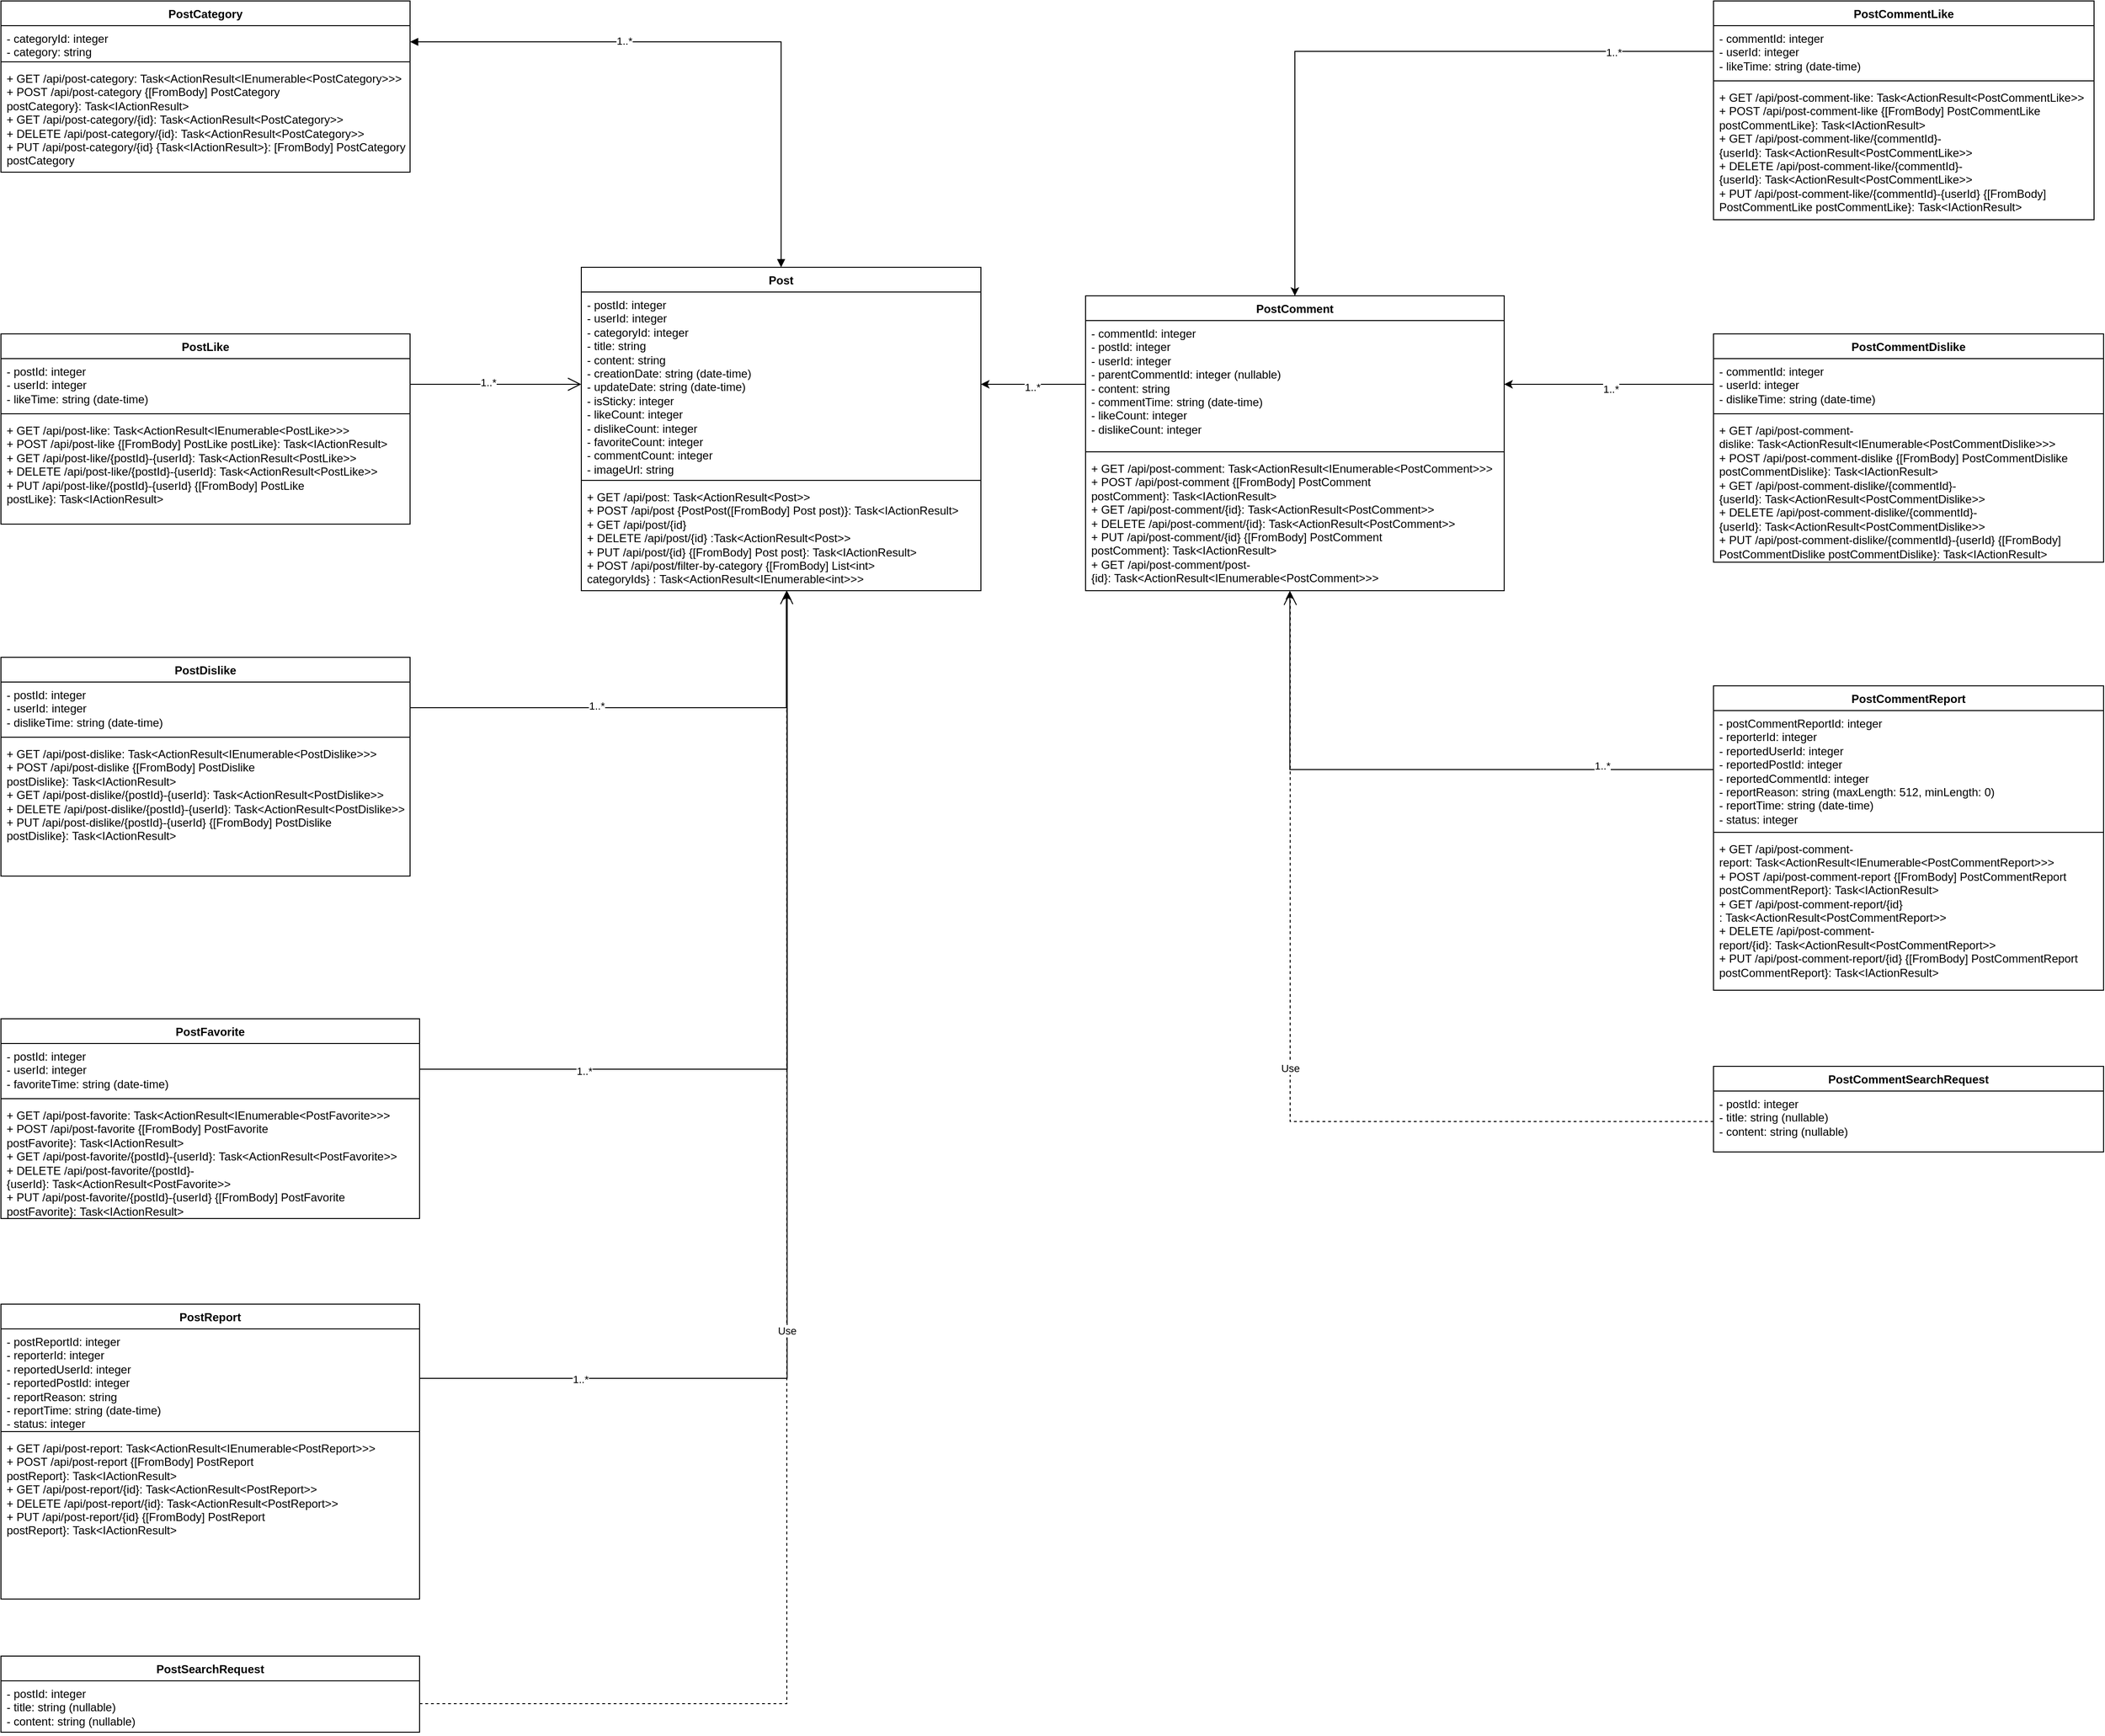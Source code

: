 <mxfile version="24.7.5">
  <diagram name="Page-1" id="c4acf3e9-155e-7222-9cf6-157b1a14988f">
    <mxGraphModel dx="3646" dy="1731" grid="1" gridSize="10" guides="1" tooltips="1" connect="1" arrows="1" fold="1" page="1" pageScale="1" pageWidth="850" pageHeight="1100" background="none" math="0" shadow="0">
      <root>
        <mxCell id="0" />
        <mxCell id="1" parent="0" />
        <mxCell id="ATbfi-8eLuQjoF8er2qv-1" value="Post" style="swimlane;fontStyle=1;align=center;verticalAlign=top;childLayout=stackLayout;horizontal=1;startSize=26;horizontalStack=0;resizeParent=1;resizeParentMax=0;resizeLast=0;collapsible=1;marginBottom=0;whiteSpace=wrap;html=1;" parent="1" vertex="1">
          <mxGeometry x="1170" y="370" width="420" height="340" as="geometry" />
        </mxCell>
        <mxCell id="ATbfi-8eLuQjoF8er2qv-2" value="- postId: integer&lt;div&gt;- userId: integer&lt;br&gt;&lt;/div&gt;&lt;div&gt;- categoryId: integer&lt;br&gt;&lt;/div&gt;&lt;div&gt;- title: string&lt;br&gt;&lt;/div&gt;&lt;div&gt;- content: string&lt;br&gt;&lt;/div&gt;&lt;div&gt;- creationDate: string (date-time)&lt;br&gt;&lt;/div&gt;&lt;div&gt;- updateDate: string (date-time)&lt;br&gt;&lt;/div&gt;&lt;div&gt;- isSticky: integer&lt;/div&gt;&lt;div&gt;- likeCount: integer&lt;/div&gt;&lt;div&gt;- dislikeCount: integer&lt;/div&gt;&lt;div&gt;- favoriteCount: integer&lt;/div&gt;&lt;div&gt;- commentCount: integer&amp;nbsp;&lt;/div&gt;&lt;div&gt;- imageUrl: string&lt;br&gt;&lt;/div&gt;" style="text;strokeColor=none;fillColor=none;align=left;verticalAlign=top;spacingLeft=4;spacingRight=4;overflow=hidden;rotatable=0;points=[[0,0.5],[1,0.5]];portConstraint=eastwest;whiteSpace=wrap;html=1;" parent="ATbfi-8eLuQjoF8er2qv-1" vertex="1">
          <mxGeometry y="26" width="420" height="194" as="geometry" />
        </mxCell>
        <mxCell id="ATbfi-8eLuQjoF8er2qv-3" value="" style="line;strokeWidth=1;fillColor=none;align=left;verticalAlign=middle;spacingTop=-1;spacingLeft=3;spacingRight=3;rotatable=0;labelPosition=right;points=[];portConstraint=eastwest;strokeColor=inherit;" parent="ATbfi-8eLuQjoF8er2qv-1" vertex="1">
          <mxGeometry y="220" width="420" height="8" as="geometry" />
        </mxCell>
        <mxCell id="ATbfi-8eLuQjoF8er2qv-4" value="+ &lt;span style=&quot;background-color: initial;&quot;&gt;GET&amp;nbsp;&lt;/span&gt;&lt;span style=&quot;background-color: initial;&quot;&gt;/api/post:&amp;nbsp;&lt;/span&gt;Task&amp;lt;ActionResult&amp;lt;Post&amp;gt;&amp;gt;&lt;div&gt;+ &lt;span style=&quot;background-color: initial;&quot;&gt;POST&amp;nbsp;&lt;/span&gt;&lt;span style=&quot;background-color: initial;&quot;&gt;/api/post {&lt;/span&gt;&lt;span style=&quot;background-color: initial;&quot;&gt;PostPost([FromBody] Post post)}&lt;/span&gt;&lt;span style=&quot;background-color: initial;&quot;&gt;:&amp;nbsp;&lt;/span&gt;&lt;span style=&quot;background-color: initial;&quot;&gt;Task&amp;lt;IActionResult&amp;gt;&lt;/span&gt;&lt;/div&gt;&lt;div&gt;+&amp;nbsp;&lt;span style=&quot;background-color: initial;&quot;&gt;GET&amp;nbsp;&lt;/span&gt;&lt;span style=&quot;background-color: initial;&quot;&gt;/api/post/{id}&lt;/span&gt;&lt;/div&gt;&lt;div&gt;+&amp;nbsp;&lt;span style=&quot;background-color: initial;&quot;&gt;DELETE&amp;nbsp;&lt;/span&gt;&lt;span style=&quot;background-color: initial;&quot;&gt;/api/post/{id}&lt;/span&gt;&amp;nbsp;:Task&amp;lt;ActionResult&amp;lt;Post&amp;gt;&amp;gt;&lt;/div&gt;&lt;div&gt;+&amp;nbsp;&lt;span style=&quot;background-color: initial;&quot;&gt;PUT&amp;nbsp;&lt;/span&gt;&lt;span style=&quot;background-color: initial;&quot;&gt;/api/post/{id} {&lt;/span&gt;&lt;span style=&quot;background-color: initial;&quot;&gt;[FromBody] Post post}&lt;/span&gt;&lt;span style=&quot;background-color: initial;&quot;&gt;:&amp;nbsp;&lt;/span&gt;&lt;span style=&quot;background-color: initial;&quot;&gt;Task&amp;lt;IActionResult&amp;gt;&lt;/span&gt;&lt;/div&gt;&lt;div&gt;+&amp;nbsp;&lt;span style=&quot;background-color: initial;&quot;&gt;POST&amp;nbsp;&lt;/span&gt;&lt;span style=&quot;background-color: initial;&quot;&gt;/api/post/filter-by-category {&lt;/span&gt;&lt;span style=&quot;background-color: initial;&quot;&gt;[FromBody] List&amp;lt;int&amp;gt; categoryIds}&lt;/span&gt;&lt;span style=&quot;background-color: initial;&quot;&gt;&amp;nbsp;:&amp;nbsp;&lt;/span&gt;&lt;span style=&quot;background-color: initial;&quot;&gt;Task&amp;lt;ActionResult&amp;lt;IEnumerable&amp;lt;int&amp;gt;&amp;gt;&amp;gt;&lt;/span&gt;&lt;/div&gt;" style="text;strokeColor=none;fillColor=none;align=left;verticalAlign=top;spacingLeft=4;spacingRight=4;overflow=hidden;rotatable=0;points=[[0,0.5],[1,0.5]];portConstraint=eastwest;whiteSpace=wrap;html=1;" parent="ATbfi-8eLuQjoF8er2qv-1" vertex="1">
          <mxGeometry y="228" width="420" height="112" as="geometry" />
        </mxCell>
        <mxCell id="kEWtBg1xrrPLDNEP-oDp-1" value="PostCategory" style="swimlane;fontStyle=1;align=center;verticalAlign=top;childLayout=stackLayout;horizontal=1;startSize=26;horizontalStack=0;resizeParent=1;resizeParentMax=0;resizeLast=0;collapsible=1;marginBottom=0;whiteSpace=wrap;html=1;" parent="1" vertex="1">
          <mxGeometry x="560" y="90" width="430" height="180" as="geometry" />
        </mxCell>
        <mxCell id="kEWtBg1xrrPLDNEP-oDp-2" value="- categoryId: integer&lt;div&gt;- category: string&lt;br&gt;&lt;/div&gt;" style="text;strokeColor=none;fillColor=none;align=left;verticalAlign=top;spacingLeft=4;spacingRight=4;overflow=hidden;rotatable=0;points=[[0,0.5],[1,0.5]];portConstraint=eastwest;whiteSpace=wrap;html=1;" parent="kEWtBg1xrrPLDNEP-oDp-1" vertex="1">
          <mxGeometry y="26" width="430" height="34" as="geometry" />
        </mxCell>
        <mxCell id="kEWtBg1xrrPLDNEP-oDp-3" value="" style="line;strokeWidth=1;fillColor=none;align=left;verticalAlign=middle;spacingTop=-1;spacingLeft=3;spacingRight=3;rotatable=0;labelPosition=right;points=[];portConstraint=eastwest;strokeColor=inherit;" parent="kEWtBg1xrrPLDNEP-oDp-1" vertex="1">
          <mxGeometry y="60" width="430" height="8" as="geometry" />
        </mxCell>
        <mxCell id="kEWtBg1xrrPLDNEP-oDp-4" value="+&amp;nbsp;&lt;span style=&quot;background-color: initial;&quot;&gt;GET&amp;nbsp;&lt;/span&gt;&lt;span style=&quot;background-color: initial;&quot;&gt;/api/post-category:&amp;nbsp;&lt;/span&gt;Task&amp;lt;ActionResult&amp;lt;IEnumerable&amp;lt;PostCategory&amp;gt;&amp;gt;&amp;gt;&lt;div&gt;+&amp;nbsp;&lt;span style=&quot;background-color: initial;&quot;&gt;POST&amp;nbsp;&lt;/span&gt;&lt;span style=&quot;background-color: initial;&quot;&gt;/api/post-category {&lt;/span&gt;&lt;span style=&quot;background-color: initial;&quot;&gt;[FromBody] PostCategory postCategory}&lt;/span&gt;&lt;span style=&quot;background-color: initial;&quot;&gt;:&amp;nbsp;&lt;/span&gt;&lt;span style=&quot;background-color: initial;&quot;&gt;Task&amp;lt;IActionResult&amp;gt;&lt;/span&gt;&lt;/div&gt;&lt;div&gt;+&amp;nbsp;&lt;span style=&quot;background-color: initial;&quot;&gt;GET&amp;nbsp;&lt;/span&gt;&lt;span style=&quot;background-color: initial;&quot;&gt;/api/post-category/{id}:&amp;nbsp;&lt;/span&gt;&lt;span style=&quot;background-color: initial;&quot;&gt;Task&amp;lt;ActionResult&amp;lt;PostCategory&amp;gt;&amp;gt;&lt;/span&gt;&lt;/div&gt;&lt;div&gt;+&amp;nbsp;&lt;span style=&quot;background-color: initial;&quot;&gt;DELETE&amp;nbsp;&lt;/span&gt;&lt;span style=&quot;background-color: initial;&quot;&gt;/api/post-category/{id}:&amp;nbsp;&lt;/span&gt;&lt;span style=&quot;background-color: initial;&quot;&gt;Task&amp;lt;ActionResult&amp;lt;PostCategory&amp;gt;&amp;gt;&lt;/span&gt;&lt;/div&gt;&lt;div&gt;+&amp;nbsp;&lt;span style=&quot;background-color: initial;&quot;&gt;PUT&amp;nbsp;&lt;/span&gt;&lt;span style=&quot;background-color: initial;&quot;&gt;/api/post-category/{id}&lt;/span&gt;&amp;nbsp;{Task&amp;lt;IActionResult&amp;gt;}:&amp;nbsp;[FromBody] PostCategory postCategory&lt;br&gt;&lt;/div&gt;" style="text;strokeColor=none;fillColor=none;align=left;verticalAlign=top;spacingLeft=4;spacingRight=4;overflow=hidden;rotatable=0;points=[[0,0.5],[1,0.5]];portConstraint=eastwest;whiteSpace=wrap;html=1;" parent="kEWtBg1xrrPLDNEP-oDp-1" vertex="1">
          <mxGeometry y="68" width="430" height="112" as="geometry" />
        </mxCell>
        <mxCell id="kEWtBg1xrrPLDNEP-oDp-5" value="PostComment" style="swimlane;fontStyle=1;align=center;verticalAlign=top;childLayout=stackLayout;horizontal=1;startSize=26;horizontalStack=0;resizeParent=1;resizeParentMax=0;resizeLast=0;collapsible=1;marginBottom=0;whiteSpace=wrap;html=1;" parent="1" vertex="1">
          <mxGeometry x="1700" y="400" width="440" height="310" as="geometry" />
        </mxCell>
        <mxCell id="kEWtBg1xrrPLDNEP-oDp-6" value="- commentId: integer&lt;div&gt;- postId: integer&lt;br&gt;&lt;/div&gt;&lt;div&gt;- userId: integer&lt;br&gt;&lt;/div&gt;&lt;div&gt;- parentCommentId: integer (nullable)&lt;br&gt;&lt;/div&gt;&lt;div&gt;- content: string&amp;nbsp;&lt;br&gt;&lt;/div&gt;&lt;div&gt;- commentTime: string (date-time)&lt;br&gt;&lt;/div&gt;&lt;div&gt;- likeCount: integer&lt;br&gt;&lt;/div&gt;&lt;div&gt;- dislikeCount: integer&amp;nbsp;&lt;br&gt;&lt;/div&gt;" style="text;strokeColor=none;fillColor=none;align=left;verticalAlign=top;spacingLeft=4;spacingRight=4;overflow=hidden;rotatable=0;points=[[0,0.5],[1,0.5]];portConstraint=eastwest;whiteSpace=wrap;html=1;" parent="kEWtBg1xrrPLDNEP-oDp-5" vertex="1">
          <mxGeometry y="26" width="440" height="134" as="geometry" />
        </mxCell>
        <mxCell id="kEWtBg1xrrPLDNEP-oDp-7" value="" style="line;strokeWidth=1;fillColor=none;align=left;verticalAlign=middle;spacingTop=-1;spacingLeft=3;spacingRight=3;rotatable=0;labelPosition=right;points=[];portConstraint=eastwest;strokeColor=inherit;" parent="kEWtBg1xrrPLDNEP-oDp-5" vertex="1">
          <mxGeometry y="160" width="440" height="8" as="geometry" />
        </mxCell>
        <mxCell id="kEWtBg1xrrPLDNEP-oDp-8" value="+&amp;nbsp;&lt;span style=&quot;background-color: initial;&quot;&gt;GET&amp;nbsp;&lt;/span&gt;&lt;span style=&quot;background-color: initial;&quot;&gt;/api/post-comment:&amp;nbsp;&lt;/span&gt;Task&amp;lt;ActionResult&amp;lt;IEnumerable&amp;lt;PostComment&amp;gt;&amp;gt;&amp;gt;&lt;div&gt;+&amp;nbsp;&lt;span style=&quot;background-color: initial;&quot;&gt;POST&amp;nbsp;&lt;/span&gt;&lt;span style=&quot;background-color: initial;&quot;&gt;/api/post-comment {&lt;/span&gt;&lt;span style=&quot;background-color: initial;&quot;&gt;[FromBody] PostComment postComment}&lt;/span&gt;&lt;span style=&quot;background-color: initial;&quot;&gt;:&amp;nbsp;&lt;/span&gt;&lt;span style=&quot;background-color: initial;&quot;&gt;Task&amp;lt;IActionResult&amp;gt;&lt;/span&gt;&lt;/div&gt;&lt;div&gt;+&amp;nbsp;&lt;span style=&quot;background-color: initial;&quot;&gt;GET&amp;nbsp;&lt;/span&gt;&lt;span style=&quot;background-color: initial;&quot;&gt;/api/post-comment/{id}:&amp;nbsp;&lt;/span&gt;&lt;span style=&quot;background-color: initial;&quot;&gt;Task&amp;lt;ActionResult&amp;lt;PostComment&amp;gt;&amp;gt;&lt;/span&gt;&lt;/div&gt;&lt;div&gt;+&amp;nbsp;&lt;span style=&quot;background-color: initial;&quot;&gt;DELETE&amp;nbsp;&lt;/span&gt;&lt;span style=&quot;background-color: initial;&quot;&gt;/api/post-comment/{id}:&amp;nbsp;&lt;/span&gt;&lt;span style=&quot;background-color: initial;&quot;&gt;Task&amp;lt;ActionResult&amp;lt;PostComment&amp;gt;&amp;gt;&lt;/span&gt;&lt;/div&gt;&lt;div&gt;+&amp;nbsp;&lt;span style=&quot;background-color: initial;&quot;&gt;PUT&amp;nbsp;&lt;/span&gt;&lt;span style=&quot;background-color: initial;&quot;&gt;/api/post-comment/{id} {&lt;/span&gt;&lt;span style=&quot;background-color: initial;&quot;&gt;[FromBody] PostComment postComment}&lt;/span&gt;&lt;span style=&quot;background-color: initial;&quot;&gt;:&amp;nbsp;&lt;/span&gt;&lt;span style=&quot;background-color: initial;&quot;&gt;Task&amp;lt;IActionResult&amp;gt;&lt;/span&gt;&lt;/div&gt;&lt;div&gt;+&amp;nbsp;&lt;span style=&quot;background-color: initial;&quot;&gt;GET&amp;nbsp;&lt;/span&gt;&lt;span style=&quot;background-color: initial;&quot;&gt;/api/post-comment/post-{id}:&amp;nbsp;&lt;/span&gt;&lt;span style=&quot;background-color: initial;&quot;&gt;Task&amp;lt;ActionResult&amp;lt;IEnumerable&amp;lt;PostComment&amp;gt;&amp;gt;&amp;gt;&lt;/span&gt;&lt;/div&gt;" style="text;strokeColor=none;fillColor=none;align=left;verticalAlign=top;spacingLeft=4;spacingRight=4;overflow=hidden;rotatable=0;points=[[0,0.5],[1,0.5]];portConstraint=eastwest;whiteSpace=wrap;html=1;" parent="kEWtBg1xrrPLDNEP-oDp-5" vertex="1">
          <mxGeometry y="168" width="440" height="142" as="geometry" />
        </mxCell>
        <mxCell id="kEWtBg1xrrPLDNEP-oDp-9" value="PostCommentDislike" style="swimlane;fontStyle=1;align=center;verticalAlign=top;childLayout=stackLayout;horizontal=1;startSize=26;horizontalStack=0;resizeParent=1;resizeParentMax=0;resizeLast=0;collapsible=1;marginBottom=0;whiteSpace=wrap;html=1;" parent="1" vertex="1">
          <mxGeometry x="2360" y="440" width="410" height="240" as="geometry" />
        </mxCell>
        <mxCell id="kEWtBg1xrrPLDNEP-oDp-10" value="- commentId: integer&lt;div&gt;- userId: integer&lt;br&gt;&lt;/div&gt;&lt;div&gt;- dislikeTime: string (date-time)&lt;br&gt;&lt;/div&gt;&lt;div&gt;&lt;br&gt;&lt;/div&gt;" style="text;strokeColor=none;fillColor=none;align=left;verticalAlign=top;spacingLeft=4;spacingRight=4;overflow=hidden;rotatable=0;points=[[0,0.5],[1,0.5]];portConstraint=eastwest;whiteSpace=wrap;html=1;" parent="kEWtBg1xrrPLDNEP-oDp-9" vertex="1">
          <mxGeometry y="26" width="410" height="54" as="geometry" />
        </mxCell>
        <mxCell id="kEWtBg1xrrPLDNEP-oDp-11" value="" style="line;strokeWidth=1;fillColor=none;align=left;verticalAlign=middle;spacingTop=-1;spacingLeft=3;spacingRight=3;rotatable=0;labelPosition=right;points=[];portConstraint=eastwest;strokeColor=inherit;" parent="kEWtBg1xrrPLDNEP-oDp-9" vertex="1">
          <mxGeometry y="80" width="410" height="8" as="geometry" />
        </mxCell>
        <mxCell id="kEWtBg1xrrPLDNEP-oDp-12" value="+&amp;nbsp;&lt;span style=&quot;background-color: initial;&quot;&gt;GET&amp;nbsp;&lt;/span&gt;&lt;span style=&quot;background-color: initial;&quot;&gt;/api/post-comment-dislike:&amp;nbsp;&lt;/span&gt;Task&amp;lt;ActionResult&amp;lt;IEnumerable&amp;lt;PostCommentDislike&amp;gt;&amp;gt;&amp;gt;&lt;div&gt;+&amp;nbsp;&lt;span style=&quot;background-color: initial;&quot;&gt;POST&amp;nbsp;&lt;/span&gt;&lt;span style=&quot;background-color: initial;&quot;&gt;/api/post-comment-dislike {&lt;/span&gt;&lt;span style=&quot;background-color: initial;&quot;&gt;[FromBody] PostCommentDislike postCommentDislike}&lt;/span&gt;&lt;span style=&quot;background-color: initial;&quot;&gt;:&amp;nbsp;&lt;/span&gt;&lt;span style=&quot;background-color: initial;&quot;&gt;Task&amp;lt;IActionResult&amp;gt;&lt;/span&gt;&lt;/div&gt;&lt;div&gt;+&amp;nbsp;&lt;span style=&quot;background-color: initial;&quot;&gt;GET&amp;nbsp;&lt;/span&gt;&lt;span style=&quot;background-color: initial;&quot;&gt;/api/post-comment-dislike/{commentId}-{userId}:&amp;nbsp;&lt;/span&gt;&lt;span style=&quot;background-color: initial;&quot;&gt;Task&amp;lt;ActionResult&amp;lt;PostCommentDislike&amp;gt;&amp;gt;&lt;/span&gt;&lt;/div&gt;&lt;div&gt;+&amp;nbsp;&lt;span style=&quot;background-color: initial;&quot;&gt;DELETE&amp;nbsp;&lt;/span&gt;&lt;span style=&quot;background-color: initial;&quot;&gt;/api/post-comment-dislike/{commentId}-{userId}:&amp;nbsp;&lt;/span&gt;&lt;span style=&quot;background-color: initial;&quot;&gt;Task&amp;lt;ActionResult&amp;lt;PostCommentDislike&amp;gt;&amp;gt;&lt;/span&gt;&lt;/div&gt;&lt;div&gt;+&amp;nbsp;&lt;span style=&quot;background-color: initial;&quot;&gt;PUT&amp;nbsp;&lt;/span&gt;&lt;span style=&quot;background-color: initial;&quot;&gt;/api/post-comment-dislike/{commentId}-{userId} {&lt;/span&gt;&lt;span style=&quot;background-color: initial;&quot;&gt;[FromBody] PostCommentDislike postCommentDislike}&lt;/span&gt;&lt;span style=&quot;background-color: initial;&quot;&gt;:&amp;nbsp;&lt;/span&gt;&lt;span style=&quot;background-color: initial;&quot;&gt;Task&amp;lt;IActionResult&amp;gt;&lt;/span&gt;&lt;/div&gt;" style="text;strokeColor=none;fillColor=none;align=left;verticalAlign=top;spacingLeft=4;spacingRight=4;overflow=hidden;rotatable=0;points=[[0,0.5],[1,0.5]];portConstraint=eastwest;whiteSpace=wrap;html=1;" parent="kEWtBg1xrrPLDNEP-oDp-9" vertex="1">
          <mxGeometry y="88" width="410" height="152" as="geometry" />
        </mxCell>
        <mxCell id="kEWtBg1xrrPLDNEP-oDp-13" value="PostCommentLike " style="swimlane;fontStyle=1;align=center;verticalAlign=top;childLayout=stackLayout;horizontal=1;startSize=26;horizontalStack=0;resizeParent=1;resizeParentMax=0;resizeLast=0;collapsible=1;marginBottom=0;whiteSpace=wrap;html=1;" parent="1" vertex="1">
          <mxGeometry x="2360" y="90" width="400" height="230" as="geometry" />
        </mxCell>
        <mxCell id="kEWtBg1xrrPLDNEP-oDp-14" value="- commentId: integer&lt;div&gt;- userId: integer&lt;br&gt;&lt;/div&gt;&lt;div&gt;- likeTime: string (date-time)&lt;br&gt;&lt;/div&gt;" style="text;strokeColor=none;fillColor=none;align=left;verticalAlign=top;spacingLeft=4;spacingRight=4;overflow=hidden;rotatable=0;points=[[0,0.5],[1,0.5]];portConstraint=eastwest;whiteSpace=wrap;html=1;" parent="kEWtBg1xrrPLDNEP-oDp-13" vertex="1">
          <mxGeometry y="26" width="400" height="54" as="geometry" />
        </mxCell>
        <mxCell id="kEWtBg1xrrPLDNEP-oDp-15" value="" style="line;strokeWidth=1;fillColor=none;align=left;verticalAlign=middle;spacingTop=-1;spacingLeft=3;spacingRight=3;rotatable=0;labelPosition=right;points=[];portConstraint=eastwest;strokeColor=inherit;" parent="kEWtBg1xrrPLDNEP-oDp-13" vertex="1">
          <mxGeometry y="80" width="400" height="8" as="geometry" />
        </mxCell>
        <mxCell id="kEWtBg1xrrPLDNEP-oDp-16" value="+ GET /api/post-comment-like:&amp;nbsp;Task&amp;lt;ActionResult&amp;lt;PostCommentLike&amp;gt;&amp;gt;&lt;div&gt;+ POST /api/post-comment-like {[FromBody] PostCommentLike postCommentLike}:&amp;nbsp;Task&amp;lt;IActionResult&amp;gt;&lt;br&gt;&lt;/div&gt;&lt;div&gt;+ GET /api/post-comment-like/{commentId}-{userId}:&amp;nbsp;Task&amp;lt;ActionResult&amp;lt;PostCommentLike&amp;gt;&amp;gt;&lt;br&gt;&lt;/div&gt;&lt;div&gt;+ DELETE /api/post-comment-like/{commentId}-{userId}:&amp;nbsp;Task&amp;lt;ActionResult&amp;lt;PostCommentLike&amp;gt;&amp;gt;&lt;br&gt;&lt;/div&gt;&lt;div&gt;+ PUT /api/post-comment-like/{commentId}-{userId} {[FromBody] PostCommentLike postCommentLike}:&amp;nbsp;Task&amp;lt;IActionResult&amp;gt;&lt;br&gt;&lt;/div&gt;" style="text;strokeColor=none;fillColor=none;align=left;verticalAlign=top;spacingLeft=4;spacingRight=4;overflow=hidden;rotatable=0;points=[[0,0.5],[1,0.5]];portConstraint=eastwest;whiteSpace=wrap;html=1;" parent="kEWtBg1xrrPLDNEP-oDp-13" vertex="1">
          <mxGeometry y="88" width="400" height="142" as="geometry" />
        </mxCell>
        <mxCell id="kEWtBg1xrrPLDNEP-oDp-17" value="PostCommentReport   " style="swimlane;fontStyle=1;align=center;verticalAlign=top;childLayout=stackLayout;horizontal=1;startSize=26;horizontalStack=0;resizeParent=1;resizeParentMax=0;resizeLast=0;collapsible=1;marginBottom=0;whiteSpace=wrap;html=1;" parent="1" vertex="1">
          <mxGeometry x="2360" y="810" width="410" height="320" as="geometry" />
        </mxCell>
        <mxCell id="kEWtBg1xrrPLDNEP-oDp-18" value="- postCommentReportId: integer&lt;div&gt;- reporterId: integer&amp;nbsp;&amp;nbsp;&lt;br&gt;&lt;/div&gt;&lt;div&gt;- reportedUserId: integer&lt;br&gt;&lt;/div&gt;&lt;div&gt;- reportedPostId: integer&lt;br&gt;&lt;/div&gt;&lt;div&gt;- reportedCommentId: integer&lt;br&gt;&lt;/div&gt;&lt;div&gt;- reportReason: string (maxLength: 512, minLength: 0)&lt;br&gt;&lt;/div&gt;&lt;div&gt;- reportTime: string (date-time)&lt;br&gt;&lt;/div&gt;&lt;div&gt;- status: integer&lt;br&gt;&lt;/div&gt;" style="text;strokeColor=none;fillColor=none;align=left;verticalAlign=top;spacingLeft=4;spacingRight=4;overflow=hidden;rotatable=0;points=[[0,0.5],[1,0.5]];portConstraint=eastwest;whiteSpace=wrap;html=1;" parent="kEWtBg1xrrPLDNEP-oDp-17" vertex="1">
          <mxGeometry y="26" width="410" height="124" as="geometry" />
        </mxCell>
        <mxCell id="kEWtBg1xrrPLDNEP-oDp-19" value="" style="line;strokeWidth=1;fillColor=none;align=left;verticalAlign=middle;spacingTop=-1;spacingLeft=3;spacingRight=3;rotatable=0;labelPosition=right;points=[];portConstraint=eastwest;strokeColor=inherit;" parent="kEWtBg1xrrPLDNEP-oDp-17" vertex="1">
          <mxGeometry y="150" width="410" height="8" as="geometry" />
        </mxCell>
        <mxCell id="kEWtBg1xrrPLDNEP-oDp-20" value="+ GET /api/post-comment-report:&amp;nbsp;Task&amp;lt;ActionResult&amp;lt;IEnumerable&amp;lt;PostCommentReport&amp;gt;&amp;gt;&amp;gt;&lt;div&gt;+ POST /api/post-comment-report {[FromBody] PostCommentReport postCommentReport}:&amp;nbsp;Task&amp;lt;IActionResult&amp;gt;&lt;/div&gt;&lt;div&gt;+ GET /api/post-comment-report/{id} :&amp;nbsp;Task&amp;lt;ActionResult&amp;lt;PostCommentReport&amp;gt;&amp;gt;&lt;/div&gt;&lt;div&gt;+ DELETE /api/post-comment-report/{id}:&amp;nbsp;Task&amp;lt;ActionResult&amp;lt;PostCommentReport&amp;gt;&amp;gt;&lt;/div&gt;&lt;div&gt;+ PUT /api/post-comment-report/{id} {[FromBody] PostCommentReport postCommentReport}:&amp;nbsp;Task&amp;lt;IActionResult&amp;gt;&lt;br&gt;&lt;/div&gt;" style="text;strokeColor=none;fillColor=none;align=left;verticalAlign=top;spacingLeft=4;spacingRight=4;overflow=hidden;rotatable=0;points=[[0,0.5],[1,0.5]];portConstraint=eastwest;whiteSpace=wrap;html=1;" parent="kEWtBg1xrrPLDNEP-oDp-17" vertex="1">
          <mxGeometry y="158" width="410" height="162" as="geometry" />
        </mxCell>
        <mxCell id="kEWtBg1xrrPLDNEP-oDp-21" value="PostCommentSearchRequest" style="swimlane;fontStyle=1;align=center;verticalAlign=top;childLayout=stackLayout;horizontal=1;startSize=26;horizontalStack=0;resizeParent=1;resizeParentMax=0;resizeLast=0;collapsible=1;marginBottom=0;whiteSpace=wrap;html=1;" parent="1" vertex="1">
          <mxGeometry x="2360" y="1210" width="410" height="90" as="geometry" />
        </mxCell>
        <mxCell id="kEWtBg1xrrPLDNEP-oDp-22" value="- postId: integer  &lt;div&gt;- title: string (nullable)&lt;br&gt;&lt;/div&gt;&lt;div&gt;- content: string (nullable)&amp;nbsp; &amp;nbsp;&lt;br&gt;&lt;/div&gt;" style="text;strokeColor=none;fillColor=none;align=left;verticalAlign=top;spacingLeft=4;spacingRight=4;overflow=hidden;rotatable=0;points=[[0,0.5],[1,0.5]];portConstraint=eastwest;whiteSpace=wrap;html=1;" parent="kEWtBg1xrrPLDNEP-oDp-21" vertex="1">
          <mxGeometry y="26" width="410" height="64" as="geometry" />
        </mxCell>
        <mxCell id="kEWtBg1xrrPLDNEP-oDp-25" value="PostDislike" style="swimlane;fontStyle=1;align=center;verticalAlign=top;childLayout=stackLayout;horizontal=1;startSize=26;horizontalStack=0;resizeParent=1;resizeParentMax=0;resizeLast=0;collapsible=1;marginBottom=0;whiteSpace=wrap;html=1;" parent="1" vertex="1">
          <mxGeometry x="560" y="780" width="430" height="230" as="geometry" />
        </mxCell>
        <mxCell id="kEWtBg1xrrPLDNEP-oDp-26" value="- postId: integer&lt;div&gt;- userId: integer&amp;nbsp;&lt;br&gt;&lt;/div&gt;&lt;div&gt;- dislikeTime: string (date-time)&lt;br&gt;&lt;/div&gt;" style="text;strokeColor=none;fillColor=none;align=left;verticalAlign=top;spacingLeft=4;spacingRight=4;overflow=hidden;rotatable=0;points=[[0,0.5],[1,0.5]];portConstraint=eastwest;whiteSpace=wrap;html=1;" parent="kEWtBg1xrrPLDNEP-oDp-25" vertex="1">
          <mxGeometry y="26" width="430" height="54" as="geometry" />
        </mxCell>
        <mxCell id="kEWtBg1xrrPLDNEP-oDp-27" value="" style="line;strokeWidth=1;fillColor=none;align=left;verticalAlign=middle;spacingTop=-1;spacingLeft=3;spacingRight=3;rotatable=0;labelPosition=right;points=[];portConstraint=eastwest;strokeColor=inherit;" parent="kEWtBg1xrrPLDNEP-oDp-25" vertex="1">
          <mxGeometry y="80" width="430" height="8" as="geometry" />
        </mxCell>
        <mxCell id="kEWtBg1xrrPLDNEP-oDp-28" value="+ GET /api/post-dislike:&amp;nbsp;Task&amp;lt;ActionResult&amp;lt;IEnumerable&amp;lt;PostDislike&amp;gt;&amp;gt;&amp;gt;&lt;div&gt;+ POST /api/post-dislike {[FromBody] PostDislike postDislike}:&amp;nbsp;Task&amp;lt;IActionResult&amp;gt;&lt;br&gt;&lt;/div&gt;&lt;div&gt;+ GET /api/post-dislike/{postId}-{userId}:&amp;nbsp;Task&amp;lt;ActionResult&amp;lt;PostDislike&amp;gt;&amp;gt;&lt;br&gt;&lt;/div&gt;&lt;div&gt;+ DELETE /api/post-dislike/{postId}-{userId}:&amp;nbsp;Task&amp;lt;ActionResult&amp;lt;PostDislike&amp;gt;&amp;gt;&lt;/div&gt;&lt;div&gt;+ PUT /api/post-dislike/{postId}-{userId} {[FromBody] PostDislike postDislike}:&amp;nbsp;Task&amp;lt;IActionResult&amp;gt;&lt;br&gt;&lt;/div&gt;" style="text;strokeColor=none;fillColor=none;align=left;verticalAlign=top;spacingLeft=4;spacingRight=4;overflow=hidden;rotatable=0;points=[[0,0.5],[1,0.5]];portConstraint=eastwest;whiteSpace=wrap;html=1;" parent="kEWtBg1xrrPLDNEP-oDp-25" vertex="1">
          <mxGeometry y="88" width="430" height="142" as="geometry" />
        </mxCell>
        <mxCell id="kEWtBg1xrrPLDNEP-oDp-29" value="PostFavorite" style="swimlane;fontStyle=1;align=center;verticalAlign=top;childLayout=stackLayout;horizontal=1;startSize=26;horizontalStack=0;resizeParent=1;resizeParentMax=0;resizeLast=0;collapsible=1;marginBottom=0;whiteSpace=wrap;html=1;" parent="1" vertex="1">
          <mxGeometry x="560" y="1160" width="440" height="210" as="geometry" />
        </mxCell>
        <mxCell id="kEWtBg1xrrPLDNEP-oDp-30" value="- postId: integer &lt;div&gt;- userId: integer&lt;/div&gt;&lt;div&gt;- favoriteTime: string (date-time)&amp;nbsp; &amp;nbsp;&amp;nbsp;&lt;br&gt;&lt;/div&gt;" style="text;strokeColor=none;fillColor=none;align=left;verticalAlign=top;spacingLeft=4;spacingRight=4;overflow=hidden;rotatable=0;points=[[0,0.5],[1,0.5]];portConstraint=eastwest;whiteSpace=wrap;html=1;" parent="kEWtBg1xrrPLDNEP-oDp-29" vertex="1">
          <mxGeometry y="26" width="440" height="54" as="geometry" />
        </mxCell>
        <mxCell id="kEWtBg1xrrPLDNEP-oDp-31" value="" style="line;strokeWidth=1;fillColor=none;align=left;verticalAlign=middle;spacingTop=-1;spacingLeft=3;spacingRight=3;rotatable=0;labelPosition=right;points=[];portConstraint=eastwest;strokeColor=inherit;" parent="kEWtBg1xrrPLDNEP-oDp-29" vertex="1">
          <mxGeometry y="80" width="440" height="8" as="geometry" />
        </mxCell>
        <mxCell id="kEWtBg1xrrPLDNEP-oDp-32" value="+ GET /api/post-favorite:&amp;nbsp;Task&amp;lt;ActionResult&amp;lt;IEnumerable&amp;lt;PostFavorite&amp;gt;&amp;gt;&amp;gt;&lt;div&gt;+ POST /api/post-favorite {[FromBody] PostFavorite postFavorite}:&amp;nbsp;Task&amp;lt;IActionResult&amp;gt;&lt;/div&gt;&lt;div&gt;+ GET /api/post-favorite/{postId}-{userId}:&amp;nbsp;Task&amp;lt;ActionResult&amp;lt;PostFavorite&amp;gt;&amp;gt;&lt;/div&gt;&lt;div&gt;+ DELETE /api/post-favorite/{postId}-{userId}:&amp;nbsp;Task&amp;lt;ActionResult&amp;lt;PostFavorite&amp;gt;&amp;gt;&lt;/div&gt;&lt;div&gt;+ PUT /api/post-favorite/{postId}-{userId} {[FromBody] PostFavorite postFavorite}:&amp;nbsp;Task&amp;lt;IActionResult&amp;gt;&lt;br&gt;&lt;/div&gt;" style="text;strokeColor=none;fillColor=none;align=left;verticalAlign=top;spacingLeft=4;spacingRight=4;overflow=hidden;rotatable=0;points=[[0,0.5],[1,0.5]];portConstraint=eastwest;whiteSpace=wrap;html=1;" parent="kEWtBg1xrrPLDNEP-oDp-29" vertex="1">
          <mxGeometry y="88" width="440" height="122" as="geometry" />
        </mxCell>
        <mxCell id="kEWtBg1xrrPLDNEP-oDp-33" value="PostLike" style="swimlane;fontStyle=1;align=center;verticalAlign=top;childLayout=stackLayout;horizontal=1;startSize=26;horizontalStack=0;resizeParent=1;resizeParentMax=0;resizeLast=0;collapsible=1;marginBottom=0;whiteSpace=wrap;html=1;" parent="1" vertex="1">
          <mxGeometry x="560" y="440" width="430" height="200" as="geometry" />
        </mxCell>
        <mxCell id="kEWtBg1xrrPLDNEP-oDp-34" value="- postId: integer&lt;div&gt;- userId: integer&lt;br&gt;&lt;/div&gt;&lt;div&gt;- likeTime: string (date-time)&lt;br&gt;&lt;/div&gt;" style="text;strokeColor=none;fillColor=none;align=left;verticalAlign=top;spacingLeft=4;spacingRight=4;overflow=hidden;rotatable=0;points=[[0,0.5],[1,0.5]];portConstraint=eastwest;whiteSpace=wrap;html=1;" parent="kEWtBg1xrrPLDNEP-oDp-33" vertex="1">
          <mxGeometry y="26" width="430" height="54" as="geometry" />
        </mxCell>
        <mxCell id="kEWtBg1xrrPLDNEP-oDp-35" value="" style="line;strokeWidth=1;fillColor=none;align=left;verticalAlign=middle;spacingTop=-1;spacingLeft=3;spacingRight=3;rotatable=0;labelPosition=right;points=[];portConstraint=eastwest;strokeColor=inherit;" parent="kEWtBg1xrrPLDNEP-oDp-33" vertex="1">
          <mxGeometry y="80" width="430" height="8" as="geometry" />
        </mxCell>
        <mxCell id="kEWtBg1xrrPLDNEP-oDp-36" value="+ GET /api/post-like:&amp;nbsp;Task&amp;lt;ActionResult&amp;lt;IEnumerable&amp;lt;PostLike&amp;gt;&amp;gt;&amp;gt;&lt;div&gt;+ POST /api/post-like {[FromBody] PostLike postLike}:&amp;nbsp;Task&amp;lt;IActionResult&amp;gt;&lt;br&gt;&lt;/div&gt;&lt;div&gt;+ GET /api/post-like/{postId}-{userId}:&amp;nbsp;Task&amp;lt;ActionResult&amp;lt;PostLike&amp;gt;&amp;gt;&lt;br&gt;&lt;/div&gt;&lt;div&gt;+ DELETE /api/post-like/{postId}-{userId}:&amp;nbsp;Task&amp;lt;ActionResult&amp;lt;PostLike&amp;gt;&amp;gt;&lt;br&gt;&lt;/div&gt;&lt;div&gt;+ PUT /api/post-like/{postId}-{userId} {[FromBody] PostLike postLike}:&amp;nbsp;Task&amp;lt;IActionResult&amp;gt;&lt;br&gt;&lt;/div&gt;" style="text;strokeColor=none;fillColor=none;align=left;verticalAlign=top;spacingLeft=4;spacingRight=4;overflow=hidden;rotatable=0;points=[[0,0.5],[1,0.5]];portConstraint=eastwest;whiteSpace=wrap;html=1;" parent="kEWtBg1xrrPLDNEP-oDp-33" vertex="1">
          <mxGeometry y="88" width="430" height="112" as="geometry" />
        </mxCell>
        <mxCell id="kEWtBg1xrrPLDNEP-oDp-38" value="PostReport" style="swimlane;fontStyle=1;align=center;verticalAlign=top;childLayout=stackLayout;horizontal=1;startSize=26;horizontalStack=0;resizeParent=1;resizeParentMax=0;resizeLast=0;collapsible=1;marginBottom=0;whiteSpace=wrap;html=1;" parent="1" vertex="1">
          <mxGeometry x="560" y="1460" width="440" height="310" as="geometry" />
        </mxCell>
        <mxCell id="kEWtBg1xrrPLDNEP-oDp-39" value="- postReportId: integer&lt;div&gt;- reporterId: integer&lt;br&gt;&lt;/div&gt;&lt;div&gt;- reportedUserId: integer&lt;br&gt;&lt;/div&gt;&lt;div&gt;- reportedPostId: integer&lt;br&gt;&lt;/div&gt;&lt;div&gt;- reportReason: string&lt;br&gt;&lt;/div&gt;&lt;div&gt;- reportTime: string (date-time)&lt;br&gt;&lt;/div&gt;&lt;div&gt;- status: integer&lt;br&gt;&lt;/div&gt;" style="text;strokeColor=none;fillColor=none;align=left;verticalAlign=top;spacingLeft=4;spacingRight=4;overflow=hidden;rotatable=0;points=[[0,0.5],[1,0.5]];portConstraint=eastwest;whiteSpace=wrap;html=1;" parent="kEWtBg1xrrPLDNEP-oDp-38" vertex="1">
          <mxGeometry y="26" width="440" height="104" as="geometry" />
        </mxCell>
        <mxCell id="kEWtBg1xrrPLDNEP-oDp-40" value="" style="line;strokeWidth=1;fillColor=none;align=left;verticalAlign=middle;spacingTop=-1;spacingLeft=3;spacingRight=3;rotatable=0;labelPosition=right;points=[];portConstraint=eastwest;strokeColor=inherit;" parent="kEWtBg1xrrPLDNEP-oDp-38" vertex="1">
          <mxGeometry y="130" width="440" height="8" as="geometry" />
        </mxCell>
        <mxCell id="kEWtBg1xrrPLDNEP-oDp-41" value="+ GET /api/post-report:&amp;nbsp;Task&amp;lt;ActionResult&amp;lt;IEnumerable&amp;lt;PostReport&amp;gt;&amp;gt;&amp;gt;&lt;div&gt;+ POST /api/post-report {[FromBody] PostReport postReport}:&amp;nbsp;Task&amp;lt;IActionResult&amp;gt;&lt;br&gt;&lt;/div&gt;&lt;div&gt;+ GET /api/post-report/{id}:&amp;nbsp;Task&amp;lt;ActionResult&amp;lt;PostReport&amp;gt;&amp;gt;&lt;br&gt;&lt;/div&gt;&lt;div&gt;+ DELETE /api/post-report/{id}:&amp;nbsp;Task&amp;lt;ActionResult&amp;lt;PostReport&amp;gt;&amp;gt;&lt;br&gt;&lt;/div&gt;&lt;div&gt;+ PUT /api/post-report/{id} {[FromBody] PostReport postReport}:&amp;nbsp;Task&amp;lt;IActionResult&amp;gt;&lt;br&gt;&lt;/div&gt;" style="text;strokeColor=none;fillColor=none;align=left;verticalAlign=top;spacingLeft=4;spacingRight=4;overflow=hidden;rotatable=0;points=[[0,0.5],[1,0.5]];portConstraint=eastwest;whiteSpace=wrap;html=1;" parent="kEWtBg1xrrPLDNEP-oDp-38" vertex="1">
          <mxGeometry y="138" width="440" height="172" as="geometry" />
        </mxCell>
        <mxCell id="kEWtBg1xrrPLDNEP-oDp-42" value=" PostSearchRequest" style="swimlane;fontStyle=1;align=center;verticalAlign=top;childLayout=stackLayout;horizontal=1;startSize=26;horizontalStack=0;resizeParent=1;resizeParentMax=0;resizeLast=0;collapsible=1;marginBottom=0;whiteSpace=wrap;html=1;" parent="1" vertex="1">
          <mxGeometry x="560" y="1830" width="440" height="80" as="geometry" />
        </mxCell>
        <mxCell id="kEWtBg1xrrPLDNEP-oDp-43" value="- postId: integer&lt;div&gt;- title: string (nullable)&lt;br&gt;&lt;/div&gt;&lt;div&gt;- content: string (nullable)&lt;br&gt;&lt;/div&gt;" style="text;strokeColor=none;fillColor=none;align=left;verticalAlign=top;spacingLeft=4;spacingRight=4;overflow=hidden;rotatable=0;points=[[0,0.5],[1,0.5]];portConstraint=eastwest;whiteSpace=wrap;html=1;" parent="kEWtBg1xrrPLDNEP-oDp-42" vertex="1">
          <mxGeometry y="26" width="440" height="54" as="geometry" />
        </mxCell>
        <mxCell id="kEWtBg1xrrPLDNEP-oDp-51" value="" style="endArrow=block;startArrow=block;endFill=1;startFill=1;html=1;rounded=0;exitX=1;exitY=0.5;exitDx=0;exitDy=0;entryX=0.5;entryY=0;entryDx=0;entryDy=0;" parent="1" source="kEWtBg1xrrPLDNEP-oDp-2" target="ATbfi-8eLuQjoF8er2qv-1" edge="1">
          <mxGeometry width="160" relative="1" as="geometry">
            <mxPoint x="1130" y="150" as="sourcePoint" />
            <mxPoint x="1290" y="150" as="targetPoint" />
            <Array as="points">
              <mxPoint x="1380" y="133" />
            </Array>
          </mxGeometry>
        </mxCell>
        <mxCell id="kEWtBg1xrrPLDNEP-oDp-52" value="1..*" style="edgeLabel;html=1;align=center;verticalAlign=middle;resizable=0;points=[];" parent="kEWtBg1xrrPLDNEP-oDp-51" vertex="1" connectable="0">
          <mxGeometry x="-0.285" y="1" relative="1" as="geometry">
            <mxPoint x="1" as="offset" />
          </mxGeometry>
        </mxCell>
        <mxCell id="kEWtBg1xrrPLDNEP-oDp-53" value="" style="endArrow=open;endFill=1;endSize=12;html=1;rounded=0;exitX=1;exitY=0.5;exitDx=0;exitDy=0;entryX=0;entryY=0.5;entryDx=0;entryDy=0;" parent="1" source="kEWtBg1xrrPLDNEP-oDp-34" target="ATbfi-8eLuQjoF8er2qv-2" edge="1">
          <mxGeometry width="160" relative="1" as="geometry">
            <mxPoint x="930" y="730" as="sourcePoint" />
            <mxPoint x="1090" y="730" as="targetPoint" />
          </mxGeometry>
        </mxCell>
        <mxCell id="kEWtBg1xrrPLDNEP-oDp-54" value="1..*" style="edgeLabel;html=1;align=center;verticalAlign=middle;resizable=0;points=[];" parent="kEWtBg1xrrPLDNEP-oDp-53" vertex="1" connectable="0">
          <mxGeometry x="-0.104" y="2" relative="1" as="geometry">
            <mxPoint x="1" as="offset" />
          </mxGeometry>
        </mxCell>
        <mxCell id="kEWtBg1xrrPLDNEP-oDp-55" style="edgeStyle=orthogonalEdgeStyle;rounded=0;orthogonalLoop=1;jettySize=auto;html=1;exitX=1;exitY=0.5;exitDx=0;exitDy=0;entryX=0.513;entryY=1.005;entryDx=0;entryDy=0;entryPerimeter=0;" parent="1" source="kEWtBg1xrrPLDNEP-oDp-26" target="ATbfi-8eLuQjoF8er2qv-4" edge="1">
          <mxGeometry relative="1" as="geometry" />
        </mxCell>
        <mxCell id="kEWtBg1xrrPLDNEP-oDp-56" value="1..*" style="edgeLabel;html=1;align=center;verticalAlign=middle;resizable=0;points=[];" parent="kEWtBg1xrrPLDNEP-oDp-55" vertex="1" connectable="0">
          <mxGeometry x="-0.24" y="2" relative="1" as="geometry">
            <mxPoint x="-1" as="offset" />
          </mxGeometry>
        </mxCell>
        <mxCell id="kEWtBg1xrrPLDNEP-oDp-57" style="edgeStyle=orthogonalEdgeStyle;rounded=0;orthogonalLoop=1;jettySize=auto;html=1;exitX=1;exitY=0.5;exitDx=0;exitDy=0;entryX=0.515;entryY=1.005;entryDx=0;entryDy=0;entryPerimeter=0;" parent="1" source="kEWtBg1xrrPLDNEP-oDp-30" target="ATbfi-8eLuQjoF8er2qv-4" edge="1">
          <mxGeometry relative="1" as="geometry" />
        </mxCell>
        <mxCell id="kEWtBg1xrrPLDNEP-oDp-58" value="1..*" style="edgeLabel;html=1;align=center;verticalAlign=middle;resizable=0;points=[];" parent="kEWtBg1xrrPLDNEP-oDp-57" vertex="1" connectable="0">
          <mxGeometry x="-0.611" y="-2" relative="1" as="geometry">
            <mxPoint as="offset" />
          </mxGeometry>
        </mxCell>
        <mxCell id="kEWtBg1xrrPLDNEP-oDp-59" style="edgeStyle=orthogonalEdgeStyle;rounded=0;orthogonalLoop=1;jettySize=auto;html=1;exitX=1;exitY=0.5;exitDx=0;exitDy=0;entryX=0.515;entryY=1.005;entryDx=0;entryDy=0;entryPerimeter=0;" parent="1" source="kEWtBg1xrrPLDNEP-oDp-39" target="ATbfi-8eLuQjoF8er2qv-4" edge="1">
          <mxGeometry relative="1" as="geometry" />
        </mxCell>
        <mxCell id="kEWtBg1xrrPLDNEP-oDp-60" value="1..*" style="edgeLabel;html=1;align=center;verticalAlign=middle;resizable=0;points=[];" parent="kEWtBg1xrrPLDNEP-oDp-59" vertex="1" connectable="0">
          <mxGeometry x="-0.72" y="-1" relative="1" as="geometry">
            <mxPoint x="-1" as="offset" />
          </mxGeometry>
        </mxCell>
        <mxCell id="kEWtBg1xrrPLDNEP-oDp-65" style="edgeStyle=orthogonalEdgeStyle;rounded=0;orthogonalLoop=1;jettySize=auto;html=1;exitX=0;exitY=0.5;exitDx=0;exitDy=0;entryX=1;entryY=0.5;entryDx=0;entryDy=0;" parent="1" source="kEWtBg1xrrPLDNEP-oDp-6" target="ATbfi-8eLuQjoF8er2qv-2" edge="1">
          <mxGeometry relative="1" as="geometry" />
        </mxCell>
        <mxCell id="kEWtBg1xrrPLDNEP-oDp-66" value="1..*" style="edgeLabel;html=1;align=center;verticalAlign=middle;resizable=0;points=[];" parent="kEWtBg1xrrPLDNEP-oDp-65" vertex="1" connectable="0">
          <mxGeometry x="0.01" y="3" relative="1" as="geometry">
            <mxPoint x="-1" as="offset" />
          </mxGeometry>
        </mxCell>
        <mxCell id="kEWtBg1xrrPLDNEP-oDp-67" style="edgeStyle=orthogonalEdgeStyle;rounded=0;orthogonalLoop=1;jettySize=auto;html=1;exitX=0;exitY=0.5;exitDx=0;exitDy=0;entryX=0.5;entryY=0;entryDx=0;entryDy=0;" parent="1" source="kEWtBg1xrrPLDNEP-oDp-14" target="kEWtBg1xrrPLDNEP-oDp-5" edge="1">
          <mxGeometry relative="1" as="geometry" />
        </mxCell>
        <mxCell id="kEWtBg1xrrPLDNEP-oDp-69" value="1..*" style="edgeLabel;html=1;align=center;verticalAlign=middle;resizable=0;points=[];" parent="kEWtBg1xrrPLDNEP-oDp-67" vertex="1" connectable="0">
          <mxGeometry x="-0.697" y="1" relative="1" as="geometry">
            <mxPoint as="offset" />
          </mxGeometry>
        </mxCell>
        <mxCell id="kEWtBg1xrrPLDNEP-oDp-70" style="edgeStyle=orthogonalEdgeStyle;rounded=0;orthogonalLoop=1;jettySize=auto;html=1;exitX=0;exitY=0.5;exitDx=0;exitDy=0;entryX=1;entryY=0.5;entryDx=0;entryDy=0;" parent="1" source="kEWtBg1xrrPLDNEP-oDp-10" target="kEWtBg1xrrPLDNEP-oDp-6" edge="1">
          <mxGeometry relative="1" as="geometry" />
        </mxCell>
        <mxCell id="kEWtBg1xrrPLDNEP-oDp-71" value="1..*" style="edgeLabel;html=1;align=center;verticalAlign=middle;resizable=0;points=[];" parent="kEWtBg1xrrPLDNEP-oDp-70" vertex="1" connectable="0">
          <mxGeometry x="-0.013" y="5" relative="1" as="geometry">
            <mxPoint as="offset" />
          </mxGeometry>
        </mxCell>
        <mxCell id="kEWtBg1xrrPLDNEP-oDp-72" style="edgeStyle=orthogonalEdgeStyle;rounded=0;orthogonalLoop=1;jettySize=auto;html=1;exitX=0;exitY=0.5;exitDx=0;exitDy=0;entryX=0.488;entryY=1.001;entryDx=0;entryDy=0;entryPerimeter=0;" parent="1" source="kEWtBg1xrrPLDNEP-oDp-18" target="kEWtBg1xrrPLDNEP-oDp-8" edge="1">
          <mxGeometry relative="1" as="geometry" />
        </mxCell>
        <mxCell id="kEWtBg1xrrPLDNEP-oDp-73" value="1..*" style="edgeLabel;html=1;align=center;verticalAlign=middle;resizable=0;points=[];" parent="kEWtBg1xrrPLDNEP-oDp-72" vertex="1" connectable="0">
          <mxGeometry x="-0.625" y="-4" relative="1" as="geometry">
            <mxPoint x="1" as="offset" />
          </mxGeometry>
        </mxCell>
        <mxCell id="kEWtBg1xrrPLDNEP-oDp-74" value="Use" style="endArrow=open;endSize=12;dashed=1;html=1;rounded=0;entryX=0.514;entryY=1;entryDx=0;entryDy=0;entryPerimeter=0;" parent="1" target="ATbfi-8eLuQjoF8er2qv-4" edge="1">
          <mxGeometry width="160" relative="1" as="geometry">
            <mxPoint x="1000" y="1880" as="sourcePoint" />
            <mxPoint x="1390" y="710" as="targetPoint" />
            <Array as="points">
              <mxPoint x="1386" y="1880" />
            </Array>
          </mxGeometry>
        </mxCell>
        <mxCell id="kEWtBg1xrrPLDNEP-oDp-75" value="Use" style="endArrow=open;endSize=12;dashed=1;html=1;rounded=0;exitX=0;exitY=0.5;exitDx=0;exitDy=0;entryX=0.489;entryY=1.006;entryDx=0;entryDy=0;entryPerimeter=0;" parent="1" source="kEWtBg1xrrPLDNEP-oDp-22" target="kEWtBg1xrrPLDNEP-oDp-8" edge="1">
          <mxGeometry width="160" relative="1" as="geometry">
            <mxPoint x="2250" y="1230" as="sourcePoint" />
            <mxPoint x="1910" y="710" as="targetPoint" />
            <Array as="points">
              <mxPoint x="1915" y="1268" />
            </Array>
          </mxGeometry>
        </mxCell>
      </root>
    </mxGraphModel>
  </diagram>
</mxfile>
